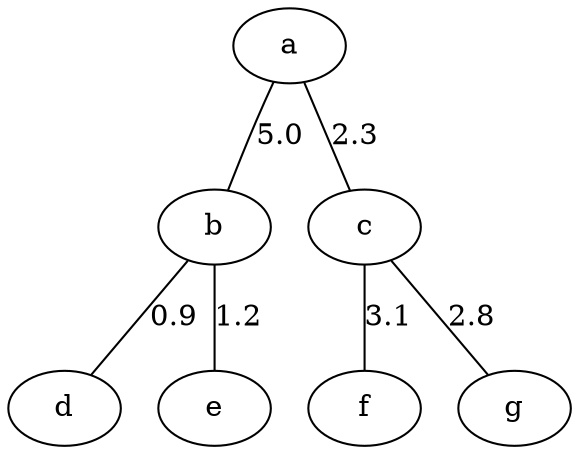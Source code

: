 graph G {
0[label="a"];
1[label="b"];
2[label="c"];
3[label="d"];
4[label="e"];
5[label="f"];
6[label="g"];
0--1 [label="5.0"];
0--2 [label="2.3"];
1--3 [label="0.9"];
1--4 [label="1.2"];
2--5 [label="3.1"];
2--6 [label="2.8"];
}

